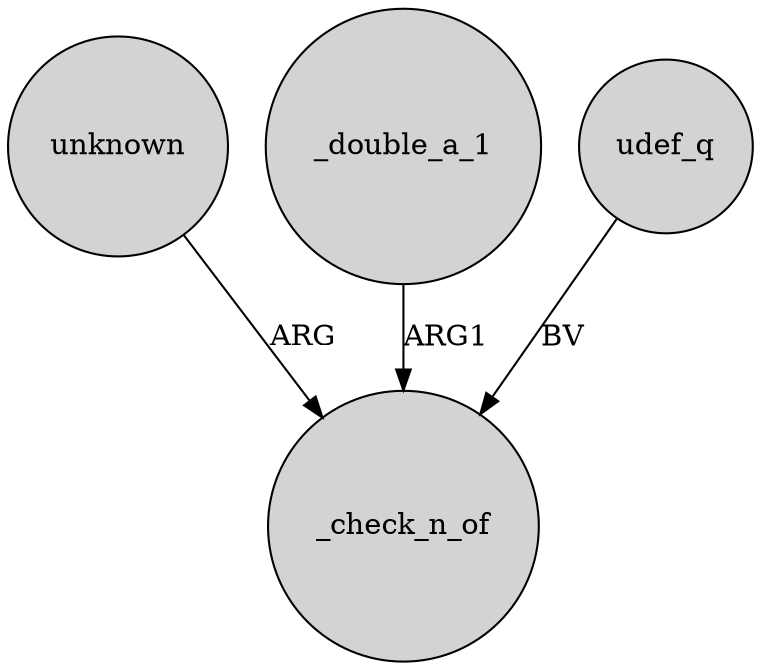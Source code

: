 digraph {
	node [shape=circle style=filled]
	unknown -> _check_n_of [label=ARG]
	_double_a_1 -> _check_n_of [label=ARG1]
	udef_q -> _check_n_of [label=BV]
}
